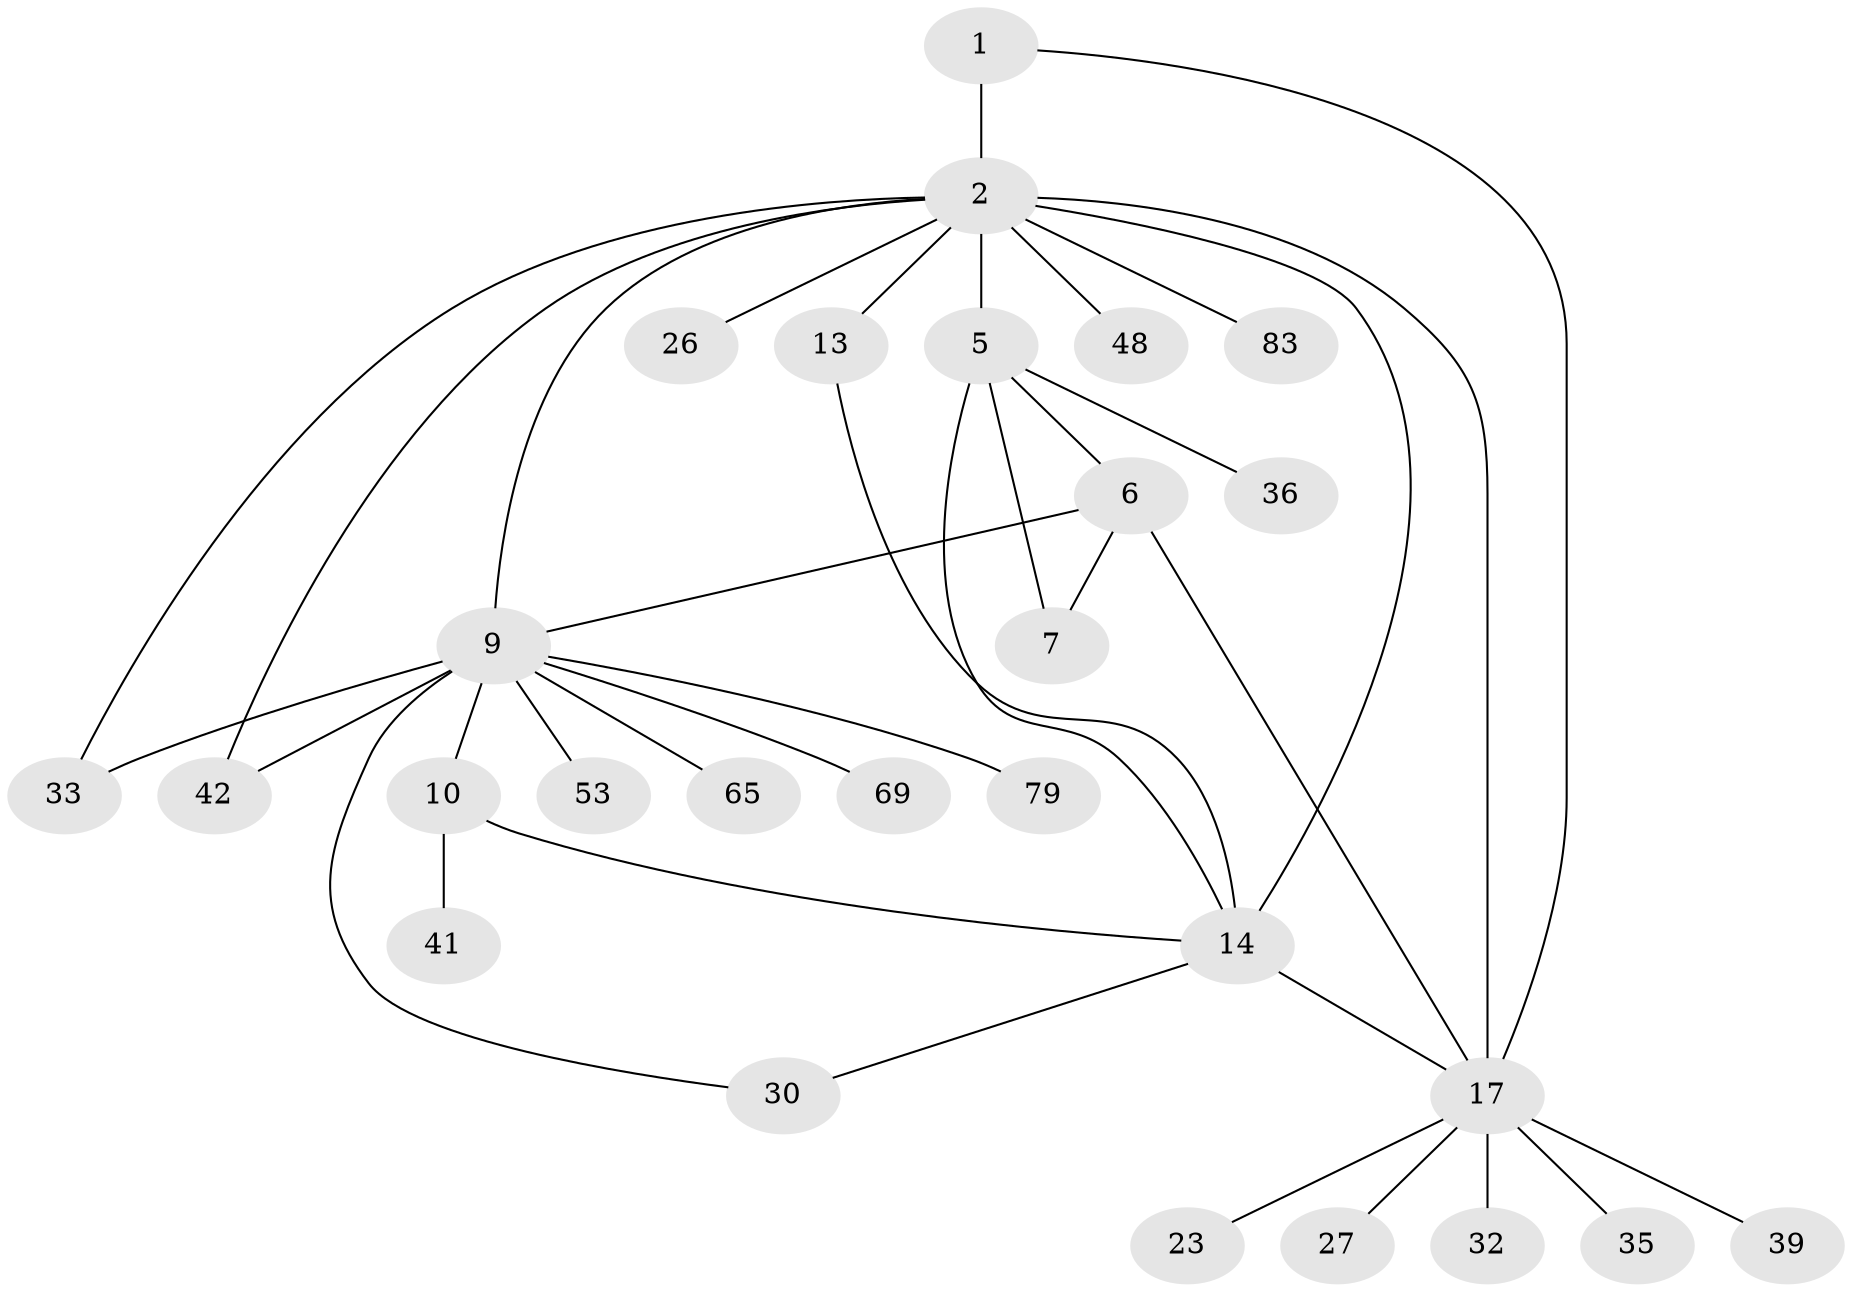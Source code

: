 // original degree distribution, {10: 0.03296703296703297, 5: 0.04395604395604396, 6: 0.03296703296703297, 9: 0.03296703296703297, 3: 0.04395604395604396, 4: 0.03296703296703297, 7: 0.02197802197802198, 8: 0.03296703296703297, 2: 0.12087912087912088, 1: 0.6043956043956044}
// Generated by graph-tools (version 1.1) at 2025/19/03/04/25 18:19:36]
// undirected, 27 vertices, 37 edges
graph export_dot {
graph [start="1"]
  node [color=gray90,style=filled];
  1 [super="+21+54+60+73+68"];
  2 [super="+3+4"];
  5 [super="+8+28"];
  6 [super="+77+58+52+47+37"];
  7;
  9 [super="+11"];
  10 [super="+12"];
  13 [super="+38+31+61+43+49"];
  14 [super="+84+88"];
  17 [super="+87+89+64+18"];
  23 [super="+90"];
  26;
  27;
  30 [super="+56+70"];
  32;
  33;
  35 [super="+72"];
  36;
  39;
  41;
  42;
  48 [super="+75+82"];
  53;
  65;
  69;
  79;
  83;
  1 -- 2 [weight=4];
  1 -- 17;
  2 -- 48;
  2 -- 83;
  2 -- 17 [weight=3];
  2 -- 5 [weight=2];
  2 -- 9 [weight=2];
  2 -- 26;
  2 -- 33;
  2 -- 42;
  2 -- 13 [weight=2];
  2 -- 14 [weight=2];
  5 -- 6 [weight=2];
  5 -- 7 [weight=2];
  5 -- 36;
  5 -- 14;
  6 -- 7;
  6 -- 17;
  6 -- 9;
  9 -- 10 [weight=4];
  9 -- 33;
  9 -- 53;
  9 -- 65;
  9 -- 69;
  9 -- 79;
  9 -- 42;
  9 -- 30;
  10 -- 14;
  10 -- 41;
  13 -- 14;
  14 -- 30;
  14 -- 17;
  17 -- 32;
  17 -- 35;
  17 -- 39;
  17 -- 23;
  17 -- 27;
}
